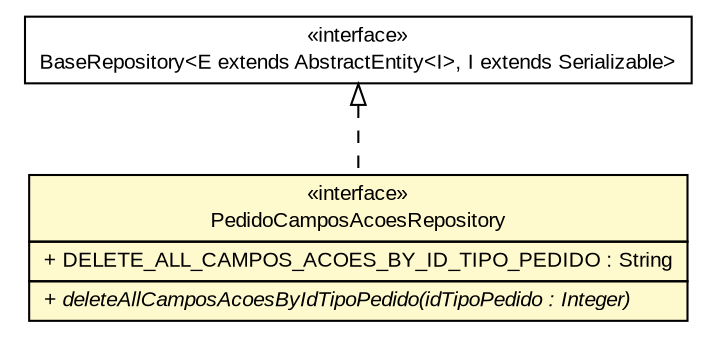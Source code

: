 #!/usr/local/bin/dot
#
# Class diagram 
# Generated by UMLGraph version R5_6 (http://www.umlgraph.org/)
#

digraph G {
	edge [fontname="arial",fontsize=10,labelfontname="arial",labelfontsize=10];
	node [fontname="arial",fontsize=10,shape=plaintext];
	nodesep=0.25;
	ranksep=0.5;
	// br.gov.to.sefaz.persistence.repository.BaseRepository<E extends br.gov.to.sefaz.persistence.entity.AbstractEntity<I>, I extends java.io.Serializable>
	c138230 [label=<<table title="br.gov.to.sefaz.persistence.repository.BaseRepository" border="0" cellborder="1" cellspacing="0" cellpadding="2" port="p" href="../../../../persistence/repository/BaseRepository.html">
		<tr><td><table border="0" cellspacing="0" cellpadding="1">
<tr><td align="center" balign="center"> &#171;interface&#187; </td></tr>
<tr><td align="center" balign="center"> BaseRepository&lt;E extends AbstractEntity&lt;I&gt;, I extends Serializable&gt; </td></tr>
		</table></td></tr>
		</table>>, URL="../../../../persistence/repository/BaseRepository.html", fontname="arial", fontcolor="black", fontsize=10.0];
	// br.gov.to.sefaz.arr.parametros.persistence.repository.PedidoCamposAcoesRepository
	c138585 [label=<<table title="br.gov.to.sefaz.arr.parametros.persistence.repository.PedidoCamposAcoesRepository" border="0" cellborder="1" cellspacing="0" cellpadding="2" port="p" bgcolor="lemonChiffon" href="./PedidoCamposAcoesRepository.html">
		<tr><td><table border="0" cellspacing="0" cellpadding="1">
<tr><td align="center" balign="center"> &#171;interface&#187; </td></tr>
<tr><td align="center" balign="center"> PedidoCamposAcoesRepository </td></tr>
		</table></td></tr>
		<tr><td><table border="0" cellspacing="0" cellpadding="1">
<tr><td align="left" balign="left"> + DELETE_ALL_CAMPOS_ACOES_BY_ID_TIPO_PEDIDO : String </td></tr>
		</table></td></tr>
		<tr><td><table border="0" cellspacing="0" cellpadding="1">
<tr><td align="left" balign="left"><font face="arial italic" point-size="10.0"> + deleteAllCamposAcoesByIdTipoPedido(idTipoPedido : Integer) </font></td></tr>
		</table></td></tr>
		</table>>, URL="./PedidoCamposAcoesRepository.html", fontname="arial", fontcolor="black", fontsize=10.0];
	//br.gov.to.sefaz.arr.parametros.persistence.repository.PedidoCamposAcoesRepository implements br.gov.to.sefaz.persistence.repository.BaseRepository<E extends br.gov.to.sefaz.persistence.entity.AbstractEntity<I>, I extends java.io.Serializable>
	c138230:p -> c138585:p [dir=back,arrowtail=empty,style=dashed];
}


